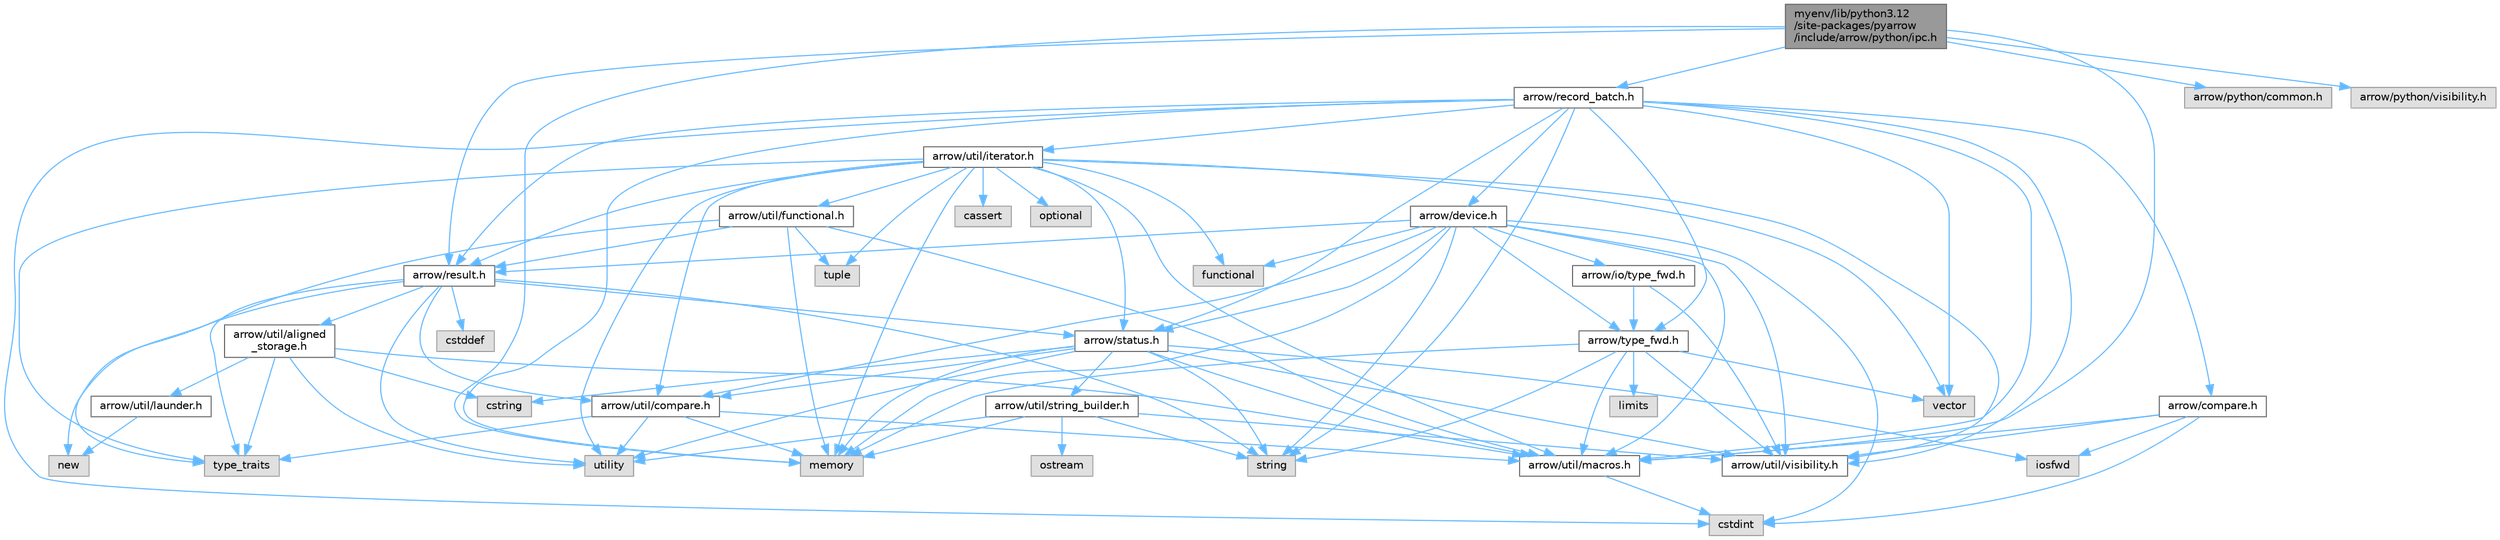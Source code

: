 digraph "myenv/lib/python3.12/site-packages/pyarrow/include/arrow/python/ipc.h"
{
 // LATEX_PDF_SIZE
  bgcolor="transparent";
  edge [fontname=Helvetica,fontsize=10,labelfontname=Helvetica,labelfontsize=10];
  node [fontname=Helvetica,fontsize=10,shape=box,height=0.2,width=0.4];
  Node1 [id="Node000001",label="myenv/lib/python3.12\l/site-packages/pyarrow\l/include/arrow/python/ipc.h",height=0.2,width=0.4,color="gray40", fillcolor="grey60", style="filled", fontcolor="black",tooltip=" "];
  Node1 -> Node2 [id="edge1_Node000001_Node000002",color="steelblue1",style="solid",tooltip=" "];
  Node2 [id="Node000002",label="memory",height=0.2,width=0.4,color="grey60", fillcolor="#E0E0E0", style="filled",tooltip=" "];
  Node1 -> Node3 [id="edge2_Node000001_Node000003",color="steelblue1",style="solid",tooltip=" "];
  Node3 [id="Node000003",label="arrow/python/common.h",height=0.2,width=0.4,color="grey60", fillcolor="#E0E0E0", style="filled",tooltip=" "];
  Node1 -> Node4 [id="edge3_Node000001_Node000004",color="steelblue1",style="solid",tooltip=" "];
  Node4 [id="Node000004",label="arrow/python/visibility.h",height=0.2,width=0.4,color="grey60", fillcolor="#E0E0E0", style="filled",tooltip=" "];
  Node1 -> Node5 [id="edge4_Node000001_Node000005",color="steelblue1",style="solid",tooltip=" "];
  Node5 [id="Node000005",label="arrow/record_batch.h",height=0.2,width=0.4,color="grey40", fillcolor="white", style="filled",URL="$record__batch_8h.html",tooltip=" "];
  Node5 -> Node6 [id="edge5_Node000005_Node000006",color="steelblue1",style="solid",tooltip=" "];
  Node6 [id="Node000006",label="cstdint",height=0.2,width=0.4,color="grey60", fillcolor="#E0E0E0", style="filled",tooltip=" "];
  Node5 -> Node2 [id="edge6_Node000005_Node000002",color="steelblue1",style="solid",tooltip=" "];
  Node5 -> Node7 [id="edge7_Node000005_Node000007",color="steelblue1",style="solid",tooltip=" "];
  Node7 [id="Node000007",label="string",height=0.2,width=0.4,color="grey60", fillcolor="#E0E0E0", style="filled",tooltip=" "];
  Node5 -> Node8 [id="edge8_Node000005_Node000008",color="steelblue1",style="solid",tooltip=" "];
  Node8 [id="Node000008",label="vector",height=0.2,width=0.4,color="grey60", fillcolor="#E0E0E0", style="filled",tooltip=" "];
  Node5 -> Node9 [id="edge9_Node000005_Node000009",color="steelblue1",style="solid",tooltip=" "];
  Node9 [id="Node000009",label="arrow/compare.h",height=0.2,width=0.4,color="grey40", fillcolor="white", style="filled",URL="$compare_8h.html",tooltip=" "];
  Node9 -> Node6 [id="edge10_Node000009_Node000006",color="steelblue1",style="solid",tooltip=" "];
  Node9 -> Node10 [id="edge11_Node000009_Node000010",color="steelblue1",style="solid",tooltip=" "];
  Node10 [id="Node000010",label="iosfwd",height=0.2,width=0.4,color="grey60", fillcolor="#E0E0E0", style="filled",tooltip=" "];
  Node9 -> Node11 [id="edge12_Node000009_Node000011",color="steelblue1",style="solid",tooltip=" "];
  Node11 [id="Node000011",label="arrow/util/macros.h",height=0.2,width=0.4,color="grey40", fillcolor="white", style="filled",URL="$macros_8h.html",tooltip=" "];
  Node11 -> Node6 [id="edge13_Node000011_Node000006",color="steelblue1",style="solid",tooltip=" "];
  Node9 -> Node12 [id="edge14_Node000009_Node000012",color="steelblue1",style="solid",tooltip=" "];
  Node12 [id="Node000012",label="arrow/util/visibility.h",height=0.2,width=0.4,color="grey40", fillcolor="white", style="filled",URL="$include_2arrow_2util_2visibility_8h.html",tooltip=" "];
  Node5 -> Node13 [id="edge15_Node000005_Node000013",color="steelblue1",style="solid",tooltip=" "];
  Node13 [id="Node000013",label="arrow/device.h",height=0.2,width=0.4,color="grey40", fillcolor="white", style="filled",URL="$device_8h.html",tooltip=" "];
  Node13 -> Node6 [id="edge16_Node000013_Node000006",color="steelblue1",style="solid",tooltip=" "];
  Node13 -> Node14 [id="edge17_Node000013_Node000014",color="steelblue1",style="solid",tooltip=" "];
  Node14 [id="Node000014",label="functional",height=0.2,width=0.4,color="grey60", fillcolor="#E0E0E0", style="filled",tooltip=" "];
  Node13 -> Node2 [id="edge18_Node000013_Node000002",color="steelblue1",style="solid",tooltip=" "];
  Node13 -> Node7 [id="edge19_Node000013_Node000007",color="steelblue1",style="solid",tooltip=" "];
  Node13 -> Node15 [id="edge20_Node000013_Node000015",color="steelblue1",style="solid",tooltip=" "];
  Node15 [id="Node000015",label="arrow/io/type_fwd.h",height=0.2,width=0.4,color="grey40", fillcolor="white", style="filled",URL="$arrow_2io_2type__fwd_8h.html",tooltip=" "];
  Node15 -> Node16 [id="edge21_Node000015_Node000016",color="steelblue1",style="solid",tooltip=" "];
  Node16 [id="Node000016",label="arrow/type_fwd.h",height=0.2,width=0.4,color="grey40", fillcolor="white", style="filled",URL="$arrow_2type__fwd_8h.html",tooltip=" "];
  Node16 -> Node17 [id="edge22_Node000016_Node000017",color="steelblue1",style="solid",tooltip=" "];
  Node17 [id="Node000017",label="limits",height=0.2,width=0.4,color="grey60", fillcolor="#E0E0E0", style="filled",tooltip=" "];
  Node16 -> Node2 [id="edge23_Node000016_Node000002",color="steelblue1",style="solid",tooltip=" "];
  Node16 -> Node7 [id="edge24_Node000016_Node000007",color="steelblue1",style="solid",tooltip=" "];
  Node16 -> Node8 [id="edge25_Node000016_Node000008",color="steelblue1",style="solid",tooltip=" "];
  Node16 -> Node11 [id="edge26_Node000016_Node000011",color="steelblue1",style="solid",tooltip=" "];
  Node16 -> Node12 [id="edge27_Node000016_Node000012",color="steelblue1",style="solid",tooltip=" "];
  Node15 -> Node12 [id="edge28_Node000015_Node000012",color="steelblue1",style="solid",tooltip=" "];
  Node13 -> Node18 [id="edge29_Node000013_Node000018",color="steelblue1",style="solid",tooltip=" "];
  Node18 [id="Node000018",label="arrow/result.h",height=0.2,width=0.4,color="grey40", fillcolor="white", style="filled",URL="$result_8h.html",tooltip=" "];
  Node18 -> Node19 [id="edge30_Node000018_Node000019",color="steelblue1",style="solid",tooltip=" "];
  Node19 [id="Node000019",label="cstddef",height=0.2,width=0.4,color="grey60", fillcolor="#E0E0E0", style="filled",tooltip=" "];
  Node18 -> Node20 [id="edge31_Node000018_Node000020",color="steelblue1",style="solid",tooltip=" "];
  Node20 [id="Node000020",label="new",height=0.2,width=0.4,color="grey60", fillcolor="#E0E0E0", style="filled",tooltip=" "];
  Node18 -> Node7 [id="edge32_Node000018_Node000007",color="steelblue1",style="solid",tooltip=" "];
  Node18 -> Node21 [id="edge33_Node000018_Node000021",color="steelblue1",style="solid",tooltip=" "];
  Node21 [id="Node000021",label="type_traits",height=0.2,width=0.4,color="grey60", fillcolor="#E0E0E0", style="filled",tooltip=" "];
  Node18 -> Node22 [id="edge34_Node000018_Node000022",color="steelblue1",style="solid",tooltip=" "];
  Node22 [id="Node000022",label="utility",height=0.2,width=0.4,color="grey60", fillcolor="#E0E0E0", style="filled",tooltip=" "];
  Node18 -> Node23 [id="edge35_Node000018_Node000023",color="steelblue1",style="solid",tooltip=" "];
  Node23 [id="Node000023",label="arrow/status.h",height=0.2,width=0.4,color="grey40", fillcolor="white", style="filled",URL="$status_8h.html",tooltip=" "];
  Node23 -> Node24 [id="edge36_Node000023_Node000024",color="steelblue1",style="solid",tooltip=" "];
  Node24 [id="Node000024",label="cstring",height=0.2,width=0.4,color="grey60", fillcolor="#E0E0E0", style="filled",tooltip=" "];
  Node23 -> Node10 [id="edge37_Node000023_Node000010",color="steelblue1",style="solid",tooltip=" "];
  Node23 -> Node2 [id="edge38_Node000023_Node000002",color="steelblue1",style="solid",tooltip=" "];
  Node23 -> Node7 [id="edge39_Node000023_Node000007",color="steelblue1",style="solid",tooltip=" "];
  Node23 -> Node22 [id="edge40_Node000023_Node000022",color="steelblue1",style="solid",tooltip=" "];
  Node23 -> Node25 [id="edge41_Node000023_Node000025",color="steelblue1",style="solid",tooltip=" "];
  Node25 [id="Node000025",label="arrow/util/compare.h",height=0.2,width=0.4,color="grey40", fillcolor="white", style="filled",URL="$util_2compare_8h.html",tooltip=" "];
  Node25 -> Node2 [id="edge42_Node000025_Node000002",color="steelblue1",style="solid",tooltip=" "];
  Node25 -> Node21 [id="edge43_Node000025_Node000021",color="steelblue1",style="solid",tooltip=" "];
  Node25 -> Node22 [id="edge44_Node000025_Node000022",color="steelblue1",style="solid",tooltip=" "];
  Node25 -> Node11 [id="edge45_Node000025_Node000011",color="steelblue1",style="solid",tooltip=" "];
  Node23 -> Node11 [id="edge46_Node000023_Node000011",color="steelblue1",style="solid",tooltip=" "];
  Node23 -> Node26 [id="edge47_Node000023_Node000026",color="steelblue1",style="solid",tooltip=" "];
  Node26 [id="Node000026",label="arrow/util/string_builder.h",height=0.2,width=0.4,color="grey40", fillcolor="white", style="filled",URL="$string__builder_8h.html",tooltip=" "];
  Node26 -> Node2 [id="edge48_Node000026_Node000002",color="steelblue1",style="solid",tooltip=" "];
  Node26 -> Node27 [id="edge49_Node000026_Node000027",color="steelblue1",style="solid",tooltip=" "];
  Node27 [id="Node000027",label="ostream",height=0.2,width=0.4,color="grey60", fillcolor="#E0E0E0", style="filled",tooltip=" "];
  Node26 -> Node7 [id="edge50_Node000026_Node000007",color="steelblue1",style="solid",tooltip=" "];
  Node26 -> Node22 [id="edge51_Node000026_Node000022",color="steelblue1",style="solid",tooltip=" "];
  Node26 -> Node12 [id="edge52_Node000026_Node000012",color="steelblue1",style="solid",tooltip=" "];
  Node23 -> Node12 [id="edge53_Node000023_Node000012",color="steelblue1",style="solid",tooltip=" "];
  Node18 -> Node28 [id="edge54_Node000018_Node000028",color="steelblue1",style="solid",tooltip=" "];
  Node28 [id="Node000028",label="arrow/util/aligned\l_storage.h",height=0.2,width=0.4,color="grey40", fillcolor="white", style="filled",URL="$aligned__storage_8h.html",tooltip=" "];
  Node28 -> Node24 [id="edge55_Node000028_Node000024",color="steelblue1",style="solid",tooltip=" "];
  Node28 -> Node21 [id="edge56_Node000028_Node000021",color="steelblue1",style="solid",tooltip=" "];
  Node28 -> Node22 [id="edge57_Node000028_Node000022",color="steelblue1",style="solid",tooltip=" "];
  Node28 -> Node29 [id="edge58_Node000028_Node000029",color="steelblue1",style="solid",tooltip=" "];
  Node29 [id="Node000029",label="arrow/util/launder.h",height=0.2,width=0.4,color="grey40", fillcolor="white", style="filled",URL="$launder_8h.html",tooltip=" "];
  Node29 -> Node20 [id="edge59_Node000029_Node000020",color="steelblue1",style="solid",tooltip=" "];
  Node28 -> Node11 [id="edge60_Node000028_Node000011",color="steelblue1",style="solid",tooltip=" "];
  Node18 -> Node25 [id="edge61_Node000018_Node000025",color="steelblue1",style="solid",tooltip=" "];
  Node13 -> Node23 [id="edge62_Node000013_Node000023",color="steelblue1",style="solid",tooltip=" "];
  Node13 -> Node16 [id="edge63_Node000013_Node000016",color="steelblue1",style="solid",tooltip=" "];
  Node13 -> Node25 [id="edge64_Node000013_Node000025",color="steelblue1",style="solid",tooltip=" "];
  Node13 -> Node11 [id="edge65_Node000013_Node000011",color="steelblue1",style="solid",tooltip=" "];
  Node13 -> Node12 [id="edge66_Node000013_Node000012",color="steelblue1",style="solid",tooltip=" "];
  Node5 -> Node18 [id="edge67_Node000005_Node000018",color="steelblue1",style="solid",tooltip=" "];
  Node5 -> Node23 [id="edge68_Node000005_Node000023",color="steelblue1",style="solid",tooltip=" "];
  Node5 -> Node16 [id="edge69_Node000005_Node000016",color="steelblue1",style="solid",tooltip=" "];
  Node5 -> Node30 [id="edge70_Node000005_Node000030",color="steelblue1",style="solid",tooltip=" "];
  Node30 [id="Node000030",label="arrow/util/iterator.h",height=0.2,width=0.4,color="grey40", fillcolor="white", style="filled",URL="$iterator_8h.html",tooltip=" "];
  Node30 -> Node31 [id="edge71_Node000030_Node000031",color="steelblue1",style="solid",tooltip=" "];
  Node31 [id="Node000031",label="cassert",height=0.2,width=0.4,color="grey60", fillcolor="#E0E0E0", style="filled",tooltip=" "];
  Node30 -> Node14 [id="edge72_Node000030_Node000014",color="steelblue1",style="solid",tooltip=" "];
  Node30 -> Node2 [id="edge73_Node000030_Node000002",color="steelblue1",style="solid",tooltip=" "];
  Node30 -> Node32 [id="edge74_Node000030_Node000032",color="steelblue1",style="solid",tooltip=" "];
  Node32 [id="Node000032",label="optional",height=0.2,width=0.4,color="grey60", fillcolor="#E0E0E0", style="filled",tooltip=" "];
  Node30 -> Node33 [id="edge75_Node000030_Node000033",color="steelblue1",style="solid",tooltip=" "];
  Node33 [id="Node000033",label="tuple",height=0.2,width=0.4,color="grey60", fillcolor="#E0E0E0", style="filled",tooltip=" "];
  Node30 -> Node21 [id="edge76_Node000030_Node000021",color="steelblue1",style="solid",tooltip=" "];
  Node30 -> Node22 [id="edge77_Node000030_Node000022",color="steelblue1",style="solid",tooltip=" "];
  Node30 -> Node8 [id="edge78_Node000030_Node000008",color="steelblue1",style="solid",tooltip=" "];
  Node30 -> Node18 [id="edge79_Node000030_Node000018",color="steelblue1",style="solid",tooltip=" "];
  Node30 -> Node23 [id="edge80_Node000030_Node000023",color="steelblue1",style="solid",tooltip=" "];
  Node30 -> Node25 [id="edge81_Node000030_Node000025",color="steelblue1",style="solid",tooltip=" "];
  Node30 -> Node34 [id="edge82_Node000030_Node000034",color="steelblue1",style="solid",tooltip=" "];
  Node34 [id="Node000034",label="arrow/util/functional.h",height=0.2,width=0.4,color="grey40", fillcolor="white", style="filled",URL="$functional_8h.html",tooltip=" "];
  Node34 -> Node2 [id="edge83_Node000034_Node000002",color="steelblue1",style="solid",tooltip=" "];
  Node34 -> Node33 [id="edge84_Node000034_Node000033",color="steelblue1",style="solid",tooltip=" "];
  Node34 -> Node21 [id="edge85_Node000034_Node000021",color="steelblue1",style="solid",tooltip=" "];
  Node34 -> Node18 [id="edge86_Node000034_Node000018",color="steelblue1",style="solid",tooltip=" "];
  Node34 -> Node11 [id="edge87_Node000034_Node000011",color="steelblue1",style="solid",tooltip=" "];
  Node30 -> Node11 [id="edge88_Node000030_Node000011",color="steelblue1",style="solid",tooltip=" "];
  Node30 -> Node12 [id="edge89_Node000030_Node000012",color="steelblue1",style="solid",tooltip=" "];
  Node5 -> Node11 [id="edge90_Node000005_Node000011",color="steelblue1",style="solid",tooltip=" "];
  Node5 -> Node12 [id="edge91_Node000005_Node000012",color="steelblue1",style="solid",tooltip=" "];
  Node1 -> Node18 [id="edge92_Node000001_Node000018",color="steelblue1",style="solid",tooltip=" "];
  Node1 -> Node11 [id="edge93_Node000001_Node000011",color="steelblue1",style="solid",tooltip=" "];
}
